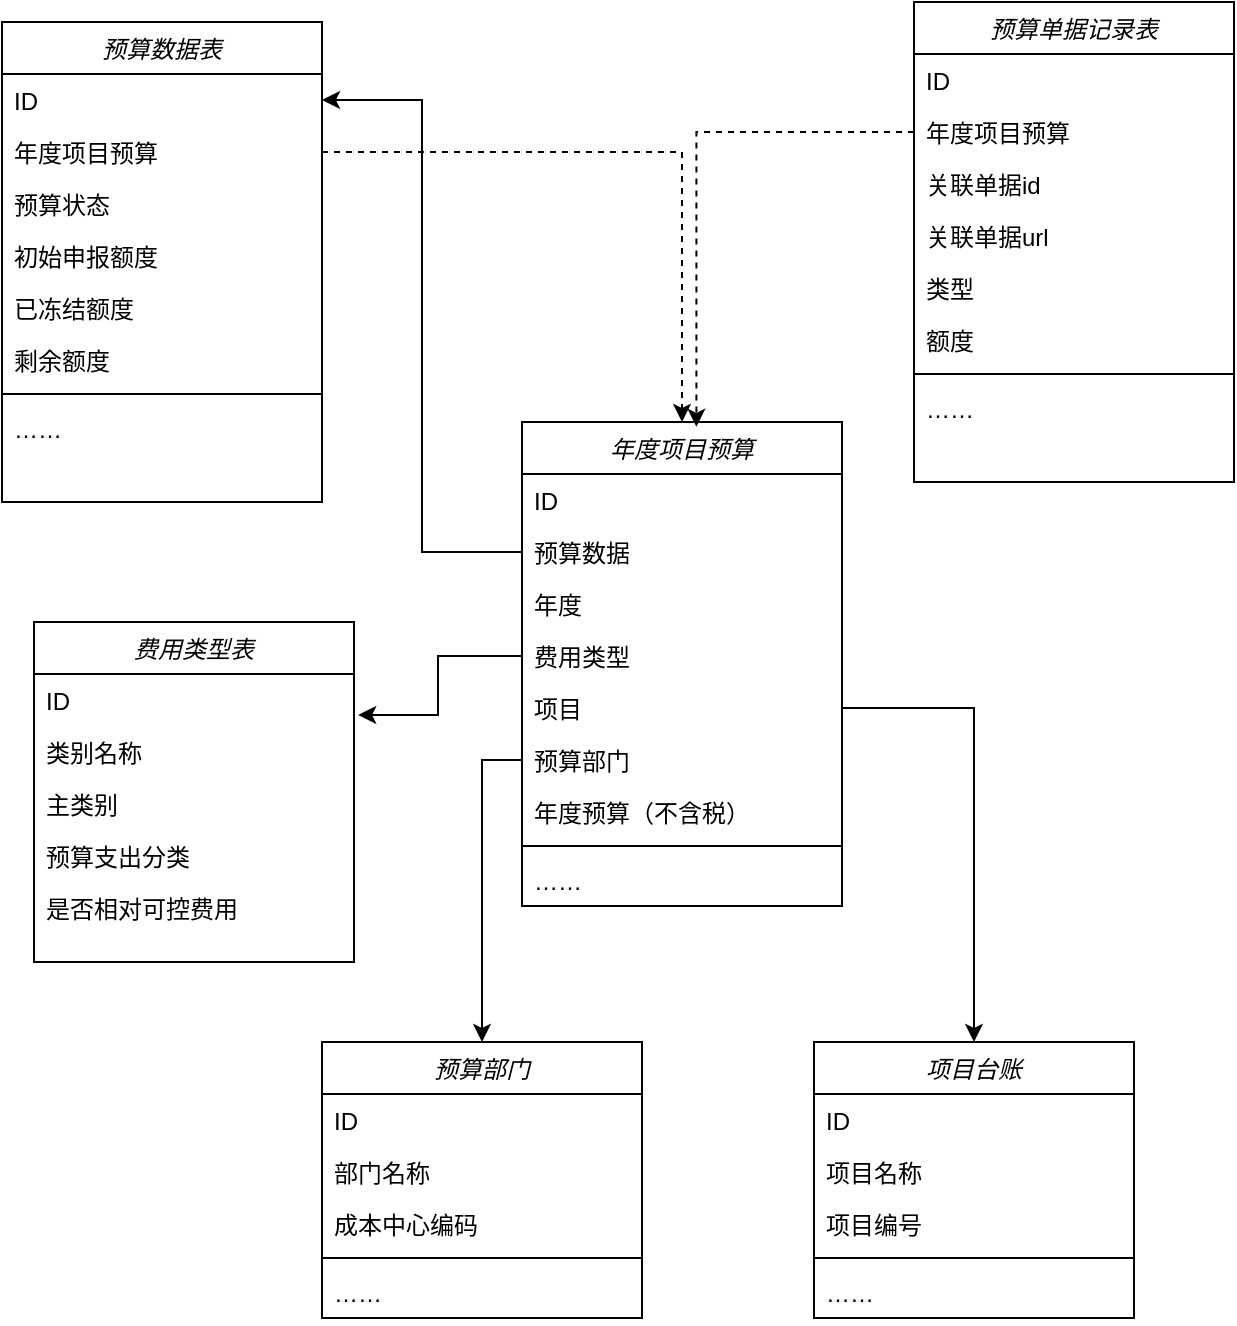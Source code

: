 <mxfile version="14.1.2" type="github">
  <diagram id="C5RBs43oDa-KdzZeNtuy" name="Page-1">
    <mxGraphModel dx="918" dy="461" grid="1" gridSize="10" guides="1" tooltips="1" connect="1" arrows="1" fold="1" page="1" pageScale="1" pageWidth="827" pageHeight="1169" math="0" shadow="0">
      <root>
        <mxCell id="WIyWlLk6GJQsqaUBKTNV-0" />
        <mxCell id="WIyWlLk6GJQsqaUBKTNV-1" parent="WIyWlLk6GJQsqaUBKTNV-0" />
        <mxCell id="v_MXnXf2g-3EYDipSl0D-0" value="预算部门" style="swimlane;fontStyle=2;align=center;verticalAlign=top;childLayout=stackLayout;horizontal=1;startSize=26;horizontalStack=0;resizeParent=1;resizeLast=0;collapsible=1;marginBottom=0;rounded=0;shadow=0;strokeWidth=1;" vertex="1" parent="WIyWlLk6GJQsqaUBKTNV-1">
          <mxGeometry x="304" y="560" width="160" height="138" as="geometry">
            <mxRectangle x="230" y="140" width="160" height="26" as="alternateBounds" />
          </mxGeometry>
        </mxCell>
        <mxCell id="v_MXnXf2g-3EYDipSl0D-1" value="ID" style="text;align=left;verticalAlign=top;spacingLeft=4;spacingRight=4;overflow=hidden;rotatable=0;points=[[0,0.5],[1,0.5]];portConstraint=eastwest;" vertex="1" parent="v_MXnXf2g-3EYDipSl0D-0">
          <mxGeometry y="26" width="160" height="26" as="geometry" />
        </mxCell>
        <mxCell id="v_MXnXf2g-3EYDipSl0D-2" value="部门名称" style="text;align=left;verticalAlign=top;spacingLeft=4;spacingRight=4;overflow=hidden;rotatable=0;points=[[0,0.5],[1,0.5]];portConstraint=eastwest;rounded=0;shadow=0;html=0;" vertex="1" parent="v_MXnXf2g-3EYDipSl0D-0">
          <mxGeometry y="52" width="160" height="26" as="geometry" />
        </mxCell>
        <mxCell id="v_MXnXf2g-3EYDipSl0D-3" value="成本中心编码" style="text;align=left;verticalAlign=top;spacingLeft=4;spacingRight=4;overflow=hidden;rotatable=0;points=[[0,0.5],[1,0.5]];portConstraint=eastwest;rounded=0;shadow=0;html=0;" vertex="1" parent="v_MXnXf2g-3EYDipSl0D-0">
          <mxGeometry y="78" width="160" height="26" as="geometry" />
        </mxCell>
        <mxCell id="v_MXnXf2g-3EYDipSl0D-4" value="" style="line;html=1;strokeWidth=1;align=left;verticalAlign=middle;spacingTop=-1;spacingLeft=3;spacingRight=3;rotatable=0;labelPosition=right;points=[];portConstraint=eastwest;" vertex="1" parent="v_MXnXf2g-3EYDipSl0D-0">
          <mxGeometry y="104" width="160" height="8" as="geometry" />
        </mxCell>
        <mxCell id="v_MXnXf2g-3EYDipSl0D-5" value="……" style="text;align=left;verticalAlign=top;spacingLeft=4;spacingRight=4;overflow=hidden;rotatable=0;points=[[0,0.5],[1,0.5]];portConstraint=eastwest;" vertex="1" parent="v_MXnXf2g-3EYDipSl0D-0">
          <mxGeometry y="112" width="160" height="26" as="geometry" />
        </mxCell>
        <mxCell id="v_MXnXf2g-3EYDipSl0D-6" value="费用类型表" style="swimlane;fontStyle=2;align=center;verticalAlign=top;childLayout=stackLayout;horizontal=1;startSize=26;horizontalStack=0;resizeParent=1;resizeLast=0;collapsible=1;marginBottom=0;rounded=0;shadow=0;strokeWidth=1;" vertex="1" parent="WIyWlLk6GJQsqaUBKTNV-1">
          <mxGeometry x="160" y="350" width="160" height="170" as="geometry">
            <mxRectangle x="230" y="140" width="160" height="26" as="alternateBounds" />
          </mxGeometry>
        </mxCell>
        <mxCell id="v_MXnXf2g-3EYDipSl0D-7" value="ID" style="text;align=left;verticalAlign=top;spacingLeft=4;spacingRight=4;overflow=hidden;rotatable=0;points=[[0,0.5],[1,0.5]];portConstraint=eastwest;" vertex="1" parent="v_MXnXf2g-3EYDipSl0D-6">
          <mxGeometry y="26" width="160" height="26" as="geometry" />
        </mxCell>
        <mxCell id="v_MXnXf2g-3EYDipSl0D-8" value="类别名称" style="text;align=left;verticalAlign=top;spacingLeft=4;spacingRight=4;overflow=hidden;rotatable=0;points=[[0,0.5],[1,0.5]];portConstraint=eastwest;rounded=0;shadow=0;html=0;" vertex="1" parent="v_MXnXf2g-3EYDipSl0D-6">
          <mxGeometry y="52" width="160" height="26" as="geometry" />
        </mxCell>
        <mxCell id="v_MXnXf2g-3EYDipSl0D-9" value="主类别" style="text;align=left;verticalAlign=top;spacingLeft=4;spacingRight=4;overflow=hidden;rotatable=0;points=[[0,0.5],[1,0.5]];portConstraint=eastwest;rounded=0;shadow=0;html=0;" vertex="1" parent="v_MXnXf2g-3EYDipSl0D-6">
          <mxGeometry y="78" width="160" height="26" as="geometry" />
        </mxCell>
        <mxCell id="v_MXnXf2g-3EYDipSl0D-12" value="预算支出分类" style="text;align=left;verticalAlign=top;spacingLeft=4;spacingRight=4;overflow=hidden;rotatable=0;points=[[0,0.5],[1,0.5]];portConstraint=eastwest;rounded=0;shadow=0;html=0;" vertex="1" parent="v_MXnXf2g-3EYDipSl0D-6">
          <mxGeometry y="104" width="160" height="26" as="geometry" />
        </mxCell>
        <mxCell id="v_MXnXf2g-3EYDipSl0D-13" value="是否相对可控费用" style="text;align=left;verticalAlign=top;spacingLeft=4;spacingRight=4;overflow=hidden;rotatable=0;points=[[0,0.5],[1,0.5]];portConstraint=eastwest;rounded=0;shadow=0;html=0;" vertex="1" parent="v_MXnXf2g-3EYDipSl0D-6">
          <mxGeometry y="130" width="160" height="26" as="geometry" />
        </mxCell>
        <mxCell id="v_MXnXf2g-3EYDipSl0D-16" value="项目台账" style="swimlane;fontStyle=2;align=center;verticalAlign=top;childLayout=stackLayout;horizontal=1;startSize=26;horizontalStack=0;resizeParent=1;resizeLast=0;collapsible=1;marginBottom=0;rounded=0;shadow=0;strokeWidth=1;" vertex="1" parent="WIyWlLk6GJQsqaUBKTNV-1">
          <mxGeometry x="550" y="560" width="160" height="138" as="geometry">
            <mxRectangle x="230" y="140" width="160" height="26" as="alternateBounds" />
          </mxGeometry>
        </mxCell>
        <mxCell id="v_MXnXf2g-3EYDipSl0D-17" value="ID" style="text;align=left;verticalAlign=top;spacingLeft=4;spacingRight=4;overflow=hidden;rotatable=0;points=[[0,0.5],[1,0.5]];portConstraint=eastwest;" vertex="1" parent="v_MXnXf2g-3EYDipSl0D-16">
          <mxGeometry y="26" width="160" height="26" as="geometry" />
        </mxCell>
        <mxCell id="v_MXnXf2g-3EYDipSl0D-18" value="项目名称" style="text;align=left;verticalAlign=top;spacingLeft=4;spacingRight=4;overflow=hidden;rotatable=0;points=[[0,0.5],[1,0.5]];portConstraint=eastwest;rounded=0;shadow=0;html=0;" vertex="1" parent="v_MXnXf2g-3EYDipSl0D-16">
          <mxGeometry y="52" width="160" height="26" as="geometry" />
        </mxCell>
        <mxCell id="v_MXnXf2g-3EYDipSl0D-19" value="项目编号" style="text;align=left;verticalAlign=top;spacingLeft=4;spacingRight=4;overflow=hidden;rotatable=0;points=[[0,0.5],[1,0.5]];portConstraint=eastwest;rounded=0;shadow=0;html=0;" vertex="1" parent="v_MXnXf2g-3EYDipSl0D-16">
          <mxGeometry y="78" width="160" height="26" as="geometry" />
        </mxCell>
        <mxCell id="v_MXnXf2g-3EYDipSl0D-20" value="" style="line;html=1;strokeWidth=1;align=left;verticalAlign=middle;spacingTop=-1;spacingLeft=3;spacingRight=3;rotatable=0;labelPosition=right;points=[];portConstraint=eastwest;" vertex="1" parent="v_MXnXf2g-3EYDipSl0D-16">
          <mxGeometry y="104" width="160" height="8" as="geometry" />
        </mxCell>
        <mxCell id="v_MXnXf2g-3EYDipSl0D-21" value="……" style="text;align=left;verticalAlign=top;spacingLeft=4;spacingRight=4;overflow=hidden;rotatable=0;points=[[0,0.5],[1,0.5]];portConstraint=eastwest;" vertex="1" parent="v_MXnXf2g-3EYDipSl0D-16">
          <mxGeometry y="112" width="160" height="26" as="geometry" />
        </mxCell>
        <mxCell id="v_MXnXf2g-3EYDipSl0D-28" value="年度项目预算" style="swimlane;fontStyle=2;align=center;verticalAlign=top;childLayout=stackLayout;horizontal=1;startSize=26;horizontalStack=0;resizeParent=1;resizeLast=0;collapsible=1;marginBottom=0;rounded=0;shadow=0;strokeWidth=1;" vertex="1" parent="WIyWlLk6GJQsqaUBKTNV-1">
          <mxGeometry x="404" y="250" width="160" height="242" as="geometry">
            <mxRectangle x="230" y="140" width="160" height="26" as="alternateBounds" />
          </mxGeometry>
        </mxCell>
        <mxCell id="v_MXnXf2g-3EYDipSl0D-29" value="ID" style="text;align=left;verticalAlign=top;spacingLeft=4;spacingRight=4;overflow=hidden;rotatable=0;points=[[0,0.5],[1,0.5]];portConstraint=eastwest;" vertex="1" parent="v_MXnXf2g-3EYDipSl0D-28">
          <mxGeometry y="26" width="160" height="26" as="geometry" />
        </mxCell>
        <mxCell id="v_MXnXf2g-3EYDipSl0D-64" value="预算数据" style="text;align=left;verticalAlign=top;spacingLeft=4;spacingRight=4;overflow=hidden;rotatable=0;points=[[0,0.5],[1,0.5]];portConstraint=eastwest;rounded=0;shadow=0;html=0;" vertex="1" parent="v_MXnXf2g-3EYDipSl0D-28">
          <mxGeometry y="52" width="160" height="26" as="geometry" />
        </mxCell>
        <mxCell id="v_MXnXf2g-3EYDipSl0D-30" value="年度" style="text;align=left;verticalAlign=top;spacingLeft=4;spacingRight=4;overflow=hidden;rotatable=0;points=[[0,0.5],[1,0.5]];portConstraint=eastwest;rounded=0;shadow=0;html=0;" vertex="1" parent="v_MXnXf2g-3EYDipSl0D-28">
          <mxGeometry y="78" width="160" height="26" as="geometry" />
        </mxCell>
        <mxCell id="v_MXnXf2g-3EYDipSl0D-31" value="费用类型" style="text;align=left;verticalAlign=top;spacingLeft=4;spacingRight=4;overflow=hidden;rotatable=0;points=[[0,0.5],[1,0.5]];portConstraint=eastwest;rounded=0;shadow=0;html=0;" vertex="1" parent="v_MXnXf2g-3EYDipSl0D-28">
          <mxGeometry y="104" width="160" height="26" as="geometry" />
        </mxCell>
        <mxCell id="v_MXnXf2g-3EYDipSl0D-35" value="项目" style="text;align=left;verticalAlign=top;spacingLeft=4;spacingRight=4;overflow=hidden;rotatable=0;points=[[0,0.5],[1,0.5]];portConstraint=eastwest;rounded=0;shadow=0;html=0;" vertex="1" parent="v_MXnXf2g-3EYDipSl0D-28">
          <mxGeometry y="130" width="160" height="26" as="geometry" />
        </mxCell>
        <mxCell id="v_MXnXf2g-3EYDipSl0D-36" value="预算部门" style="text;align=left;verticalAlign=top;spacingLeft=4;spacingRight=4;overflow=hidden;rotatable=0;points=[[0,0.5],[1,0.5]];portConstraint=eastwest;rounded=0;shadow=0;html=0;" vertex="1" parent="v_MXnXf2g-3EYDipSl0D-28">
          <mxGeometry y="156" width="160" height="26" as="geometry" />
        </mxCell>
        <mxCell id="v_MXnXf2g-3EYDipSl0D-65" value="年度预算（不含税）" style="text;align=left;verticalAlign=top;spacingLeft=4;spacingRight=4;overflow=hidden;rotatable=0;points=[[0,0.5],[1,0.5]];portConstraint=eastwest;rounded=0;shadow=0;html=0;" vertex="1" parent="v_MXnXf2g-3EYDipSl0D-28">
          <mxGeometry y="182" width="160" height="26" as="geometry" />
        </mxCell>
        <mxCell id="v_MXnXf2g-3EYDipSl0D-32" value="" style="line;html=1;strokeWidth=1;align=left;verticalAlign=middle;spacingTop=-1;spacingLeft=3;spacingRight=3;rotatable=0;labelPosition=right;points=[];portConstraint=eastwest;" vertex="1" parent="v_MXnXf2g-3EYDipSl0D-28">
          <mxGeometry y="208" width="160" height="8" as="geometry" />
        </mxCell>
        <mxCell id="v_MXnXf2g-3EYDipSl0D-38" value="……" style="text;align=left;verticalAlign=top;spacingLeft=4;spacingRight=4;overflow=hidden;rotatable=0;points=[[0,0.5],[1,0.5]];portConstraint=eastwest;" vertex="1" parent="v_MXnXf2g-3EYDipSl0D-28">
          <mxGeometry y="216" width="160" height="26" as="geometry" />
        </mxCell>
        <mxCell id="v_MXnXf2g-3EYDipSl0D-40" style="edgeStyle=orthogonalEdgeStyle;rounded=0;orthogonalLoop=1;jettySize=auto;html=1;entryX=1.013;entryY=0.788;entryDx=0;entryDy=0;entryPerimeter=0;" edge="1" parent="WIyWlLk6GJQsqaUBKTNV-1" source="v_MXnXf2g-3EYDipSl0D-31" target="v_MXnXf2g-3EYDipSl0D-7">
          <mxGeometry relative="1" as="geometry" />
        </mxCell>
        <mxCell id="v_MXnXf2g-3EYDipSl0D-41" style="edgeStyle=orthogonalEdgeStyle;rounded=0;orthogonalLoop=1;jettySize=auto;html=1;entryX=0.5;entryY=0;entryDx=0;entryDy=0;" edge="1" parent="WIyWlLk6GJQsqaUBKTNV-1" source="v_MXnXf2g-3EYDipSl0D-35" target="v_MXnXf2g-3EYDipSl0D-16">
          <mxGeometry relative="1" as="geometry" />
        </mxCell>
        <mxCell id="v_MXnXf2g-3EYDipSl0D-42" style="edgeStyle=orthogonalEdgeStyle;rounded=0;orthogonalLoop=1;jettySize=auto;html=1;" edge="1" parent="WIyWlLk6GJQsqaUBKTNV-1" source="v_MXnXf2g-3EYDipSl0D-36" target="v_MXnXf2g-3EYDipSl0D-0">
          <mxGeometry relative="1" as="geometry" />
        </mxCell>
        <mxCell id="v_MXnXf2g-3EYDipSl0D-43" value="预算数据表" style="swimlane;fontStyle=2;align=center;verticalAlign=top;childLayout=stackLayout;horizontal=1;startSize=26;horizontalStack=0;resizeParent=1;resizeLast=0;collapsible=1;marginBottom=0;rounded=0;shadow=0;strokeWidth=1;" vertex="1" parent="WIyWlLk6GJQsqaUBKTNV-1">
          <mxGeometry x="144" y="50" width="160" height="240" as="geometry">
            <mxRectangle x="230" y="140" width="160" height="26" as="alternateBounds" />
          </mxGeometry>
        </mxCell>
        <mxCell id="v_MXnXf2g-3EYDipSl0D-44" value="ID" style="text;align=left;verticalAlign=top;spacingLeft=4;spacingRight=4;overflow=hidden;rotatable=0;points=[[0,0.5],[1,0.5]];portConstraint=eastwest;" vertex="1" parent="v_MXnXf2g-3EYDipSl0D-43">
          <mxGeometry y="26" width="160" height="26" as="geometry" />
        </mxCell>
        <mxCell id="v_MXnXf2g-3EYDipSl0D-45" value="年度项目预算" style="text;align=left;verticalAlign=top;spacingLeft=4;spacingRight=4;overflow=hidden;rotatable=0;points=[[0,0.5],[1,0.5]];portConstraint=eastwest;rounded=0;shadow=0;html=0;" vertex="1" parent="v_MXnXf2g-3EYDipSl0D-43">
          <mxGeometry y="52" width="160" height="26" as="geometry" />
        </mxCell>
        <mxCell id="v_MXnXf2g-3EYDipSl0D-46" value="预算状态" style="text;align=left;verticalAlign=top;spacingLeft=4;spacingRight=4;overflow=hidden;rotatable=0;points=[[0,0.5],[1,0.5]];portConstraint=eastwest;rounded=0;shadow=0;html=0;" vertex="1" parent="v_MXnXf2g-3EYDipSl0D-43">
          <mxGeometry y="78" width="160" height="26" as="geometry" />
        </mxCell>
        <mxCell id="v_MXnXf2g-3EYDipSl0D-47" value="初始申报额度" style="text;align=left;verticalAlign=top;spacingLeft=4;spacingRight=4;overflow=hidden;rotatable=0;points=[[0,0.5],[1,0.5]];portConstraint=eastwest;rounded=0;shadow=0;html=0;" vertex="1" parent="v_MXnXf2g-3EYDipSl0D-43">
          <mxGeometry y="104" width="160" height="26" as="geometry" />
        </mxCell>
        <mxCell id="v_MXnXf2g-3EYDipSl0D-48" value="已冻结额度" style="text;align=left;verticalAlign=top;spacingLeft=4;spacingRight=4;overflow=hidden;rotatable=0;points=[[0,0.5],[1,0.5]];portConstraint=eastwest;rounded=0;shadow=0;html=0;" vertex="1" parent="v_MXnXf2g-3EYDipSl0D-43">
          <mxGeometry y="130" width="160" height="26" as="geometry" />
        </mxCell>
        <mxCell id="v_MXnXf2g-3EYDipSl0D-49" value="剩余额度" style="text;align=left;verticalAlign=top;spacingLeft=4;spacingRight=4;overflow=hidden;rotatable=0;points=[[0,0.5],[1,0.5]];portConstraint=eastwest;rounded=0;shadow=0;html=0;" vertex="1" parent="v_MXnXf2g-3EYDipSl0D-43">
          <mxGeometry y="156" width="160" height="26" as="geometry" />
        </mxCell>
        <mxCell id="v_MXnXf2g-3EYDipSl0D-50" value="" style="line;html=1;strokeWidth=1;align=left;verticalAlign=middle;spacingTop=-1;spacingLeft=3;spacingRight=3;rotatable=0;labelPosition=right;points=[];portConstraint=eastwest;" vertex="1" parent="v_MXnXf2g-3EYDipSl0D-43">
          <mxGeometry y="182" width="160" height="8" as="geometry" />
        </mxCell>
        <mxCell id="v_MXnXf2g-3EYDipSl0D-51" value="……" style="text;align=left;verticalAlign=top;spacingLeft=4;spacingRight=4;overflow=hidden;rotatable=0;points=[[0,0.5],[1,0.5]];portConstraint=eastwest;" vertex="1" parent="v_MXnXf2g-3EYDipSl0D-43">
          <mxGeometry y="190" width="160" height="26" as="geometry" />
        </mxCell>
        <mxCell id="v_MXnXf2g-3EYDipSl0D-53" value="预算单据记录表" style="swimlane;fontStyle=2;align=center;verticalAlign=top;childLayout=stackLayout;horizontal=1;startSize=26;horizontalStack=0;resizeParent=1;resizeLast=0;collapsible=1;marginBottom=0;rounded=0;shadow=0;strokeWidth=1;" vertex="1" parent="WIyWlLk6GJQsqaUBKTNV-1">
          <mxGeometry x="600" y="40" width="160" height="240" as="geometry">
            <mxRectangle x="230" y="140" width="160" height="26" as="alternateBounds" />
          </mxGeometry>
        </mxCell>
        <mxCell id="v_MXnXf2g-3EYDipSl0D-54" value="ID" style="text;align=left;verticalAlign=top;spacingLeft=4;spacingRight=4;overflow=hidden;rotatable=0;points=[[0,0.5],[1,0.5]];portConstraint=eastwest;" vertex="1" parent="v_MXnXf2g-3EYDipSl0D-53">
          <mxGeometry y="26" width="160" height="26" as="geometry" />
        </mxCell>
        <mxCell id="v_MXnXf2g-3EYDipSl0D-55" value="年度项目预算" style="text;align=left;verticalAlign=top;spacingLeft=4;spacingRight=4;overflow=hidden;rotatable=0;points=[[0,0.5],[1,0.5]];portConstraint=eastwest;rounded=0;shadow=0;html=0;" vertex="1" parent="v_MXnXf2g-3EYDipSl0D-53">
          <mxGeometry y="52" width="160" height="26" as="geometry" />
        </mxCell>
        <mxCell id="v_MXnXf2g-3EYDipSl0D-56" value="关联单据id" style="text;align=left;verticalAlign=top;spacingLeft=4;spacingRight=4;overflow=hidden;rotatable=0;points=[[0,0.5],[1,0.5]];portConstraint=eastwest;rounded=0;shadow=0;html=0;" vertex="1" parent="v_MXnXf2g-3EYDipSl0D-53">
          <mxGeometry y="78" width="160" height="26" as="geometry" />
        </mxCell>
        <mxCell id="v_MXnXf2g-3EYDipSl0D-57" value="关联单据url" style="text;align=left;verticalAlign=top;spacingLeft=4;spacingRight=4;overflow=hidden;rotatable=0;points=[[0,0.5],[1,0.5]];portConstraint=eastwest;rounded=0;shadow=0;html=0;" vertex="1" parent="v_MXnXf2g-3EYDipSl0D-53">
          <mxGeometry y="104" width="160" height="26" as="geometry" />
        </mxCell>
        <mxCell id="v_MXnXf2g-3EYDipSl0D-58" value="类型" style="text;align=left;verticalAlign=top;spacingLeft=4;spacingRight=4;overflow=hidden;rotatable=0;points=[[0,0.5],[1,0.5]];portConstraint=eastwest;rounded=0;shadow=0;html=0;" vertex="1" parent="v_MXnXf2g-3EYDipSl0D-53">
          <mxGeometry y="130" width="160" height="26" as="geometry" />
        </mxCell>
        <mxCell id="v_MXnXf2g-3EYDipSl0D-59" value="额度" style="text;align=left;verticalAlign=top;spacingLeft=4;spacingRight=4;overflow=hidden;rotatable=0;points=[[0,0.5],[1,0.5]];portConstraint=eastwest;rounded=0;shadow=0;html=0;" vertex="1" parent="v_MXnXf2g-3EYDipSl0D-53">
          <mxGeometry y="156" width="160" height="26" as="geometry" />
        </mxCell>
        <mxCell id="v_MXnXf2g-3EYDipSl0D-60" value="" style="line;html=1;strokeWidth=1;align=left;verticalAlign=middle;spacingTop=-1;spacingLeft=3;spacingRight=3;rotatable=0;labelPosition=right;points=[];portConstraint=eastwest;" vertex="1" parent="v_MXnXf2g-3EYDipSl0D-53">
          <mxGeometry y="182" width="160" height="8" as="geometry" />
        </mxCell>
        <mxCell id="v_MXnXf2g-3EYDipSl0D-61" value="……" style="text;align=left;verticalAlign=top;spacingLeft=4;spacingRight=4;overflow=hidden;rotatable=0;points=[[0,0.5],[1,0.5]];portConstraint=eastwest;" vertex="1" parent="v_MXnXf2g-3EYDipSl0D-53">
          <mxGeometry y="190" width="160" height="26" as="geometry" />
        </mxCell>
        <mxCell id="v_MXnXf2g-3EYDipSl0D-66" style="edgeStyle=orthogonalEdgeStyle;rounded=0;orthogonalLoop=1;jettySize=auto;html=1;" edge="1" parent="WIyWlLk6GJQsqaUBKTNV-1" source="v_MXnXf2g-3EYDipSl0D-64" target="v_MXnXf2g-3EYDipSl0D-44">
          <mxGeometry relative="1" as="geometry" />
        </mxCell>
        <mxCell id="v_MXnXf2g-3EYDipSl0D-68" style="edgeStyle=orthogonalEdgeStyle;rounded=0;orthogonalLoop=1;jettySize=auto;html=1;dashed=1;" edge="1" parent="WIyWlLk6GJQsqaUBKTNV-1" source="v_MXnXf2g-3EYDipSl0D-45" target="v_MXnXf2g-3EYDipSl0D-28">
          <mxGeometry relative="1" as="geometry" />
        </mxCell>
        <mxCell id="v_MXnXf2g-3EYDipSl0D-69" style="edgeStyle=orthogonalEdgeStyle;rounded=0;orthogonalLoop=1;jettySize=auto;html=1;entryX=0.545;entryY=0.01;entryDx=0;entryDy=0;entryPerimeter=0;dashed=1;" edge="1" parent="WIyWlLk6GJQsqaUBKTNV-1" source="v_MXnXf2g-3EYDipSl0D-55" target="v_MXnXf2g-3EYDipSl0D-28">
          <mxGeometry relative="1" as="geometry" />
        </mxCell>
      </root>
    </mxGraphModel>
  </diagram>
</mxfile>
